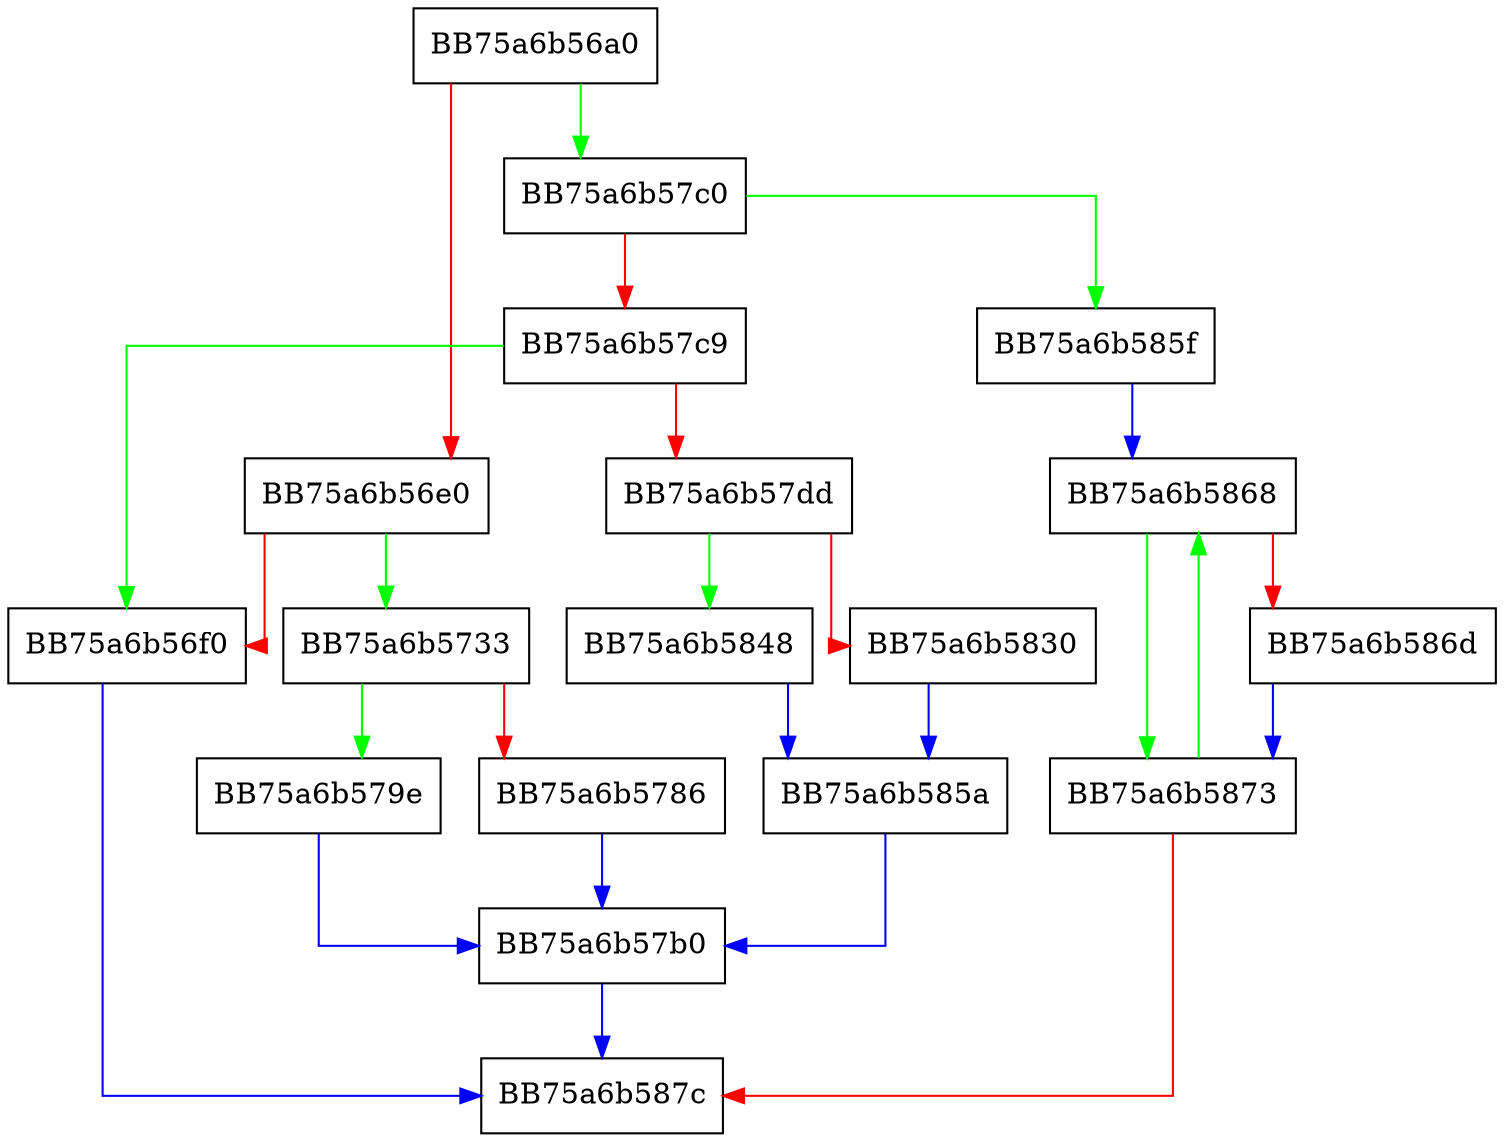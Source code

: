 digraph SSE4_psignb {
  node [shape="box"];
  graph [splines=ortho];
  BB75a6b56a0 -> BB75a6b57c0 [color="green"];
  BB75a6b56a0 -> BB75a6b56e0 [color="red"];
  BB75a6b56e0 -> BB75a6b5733 [color="green"];
  BB75a6b56e0 -> BB75a6b56f0 [color="red"];
  BB75a6b56f0 -> BB75a6b587c [color="blue"];
  BB75a6b5733 -> BB75a6b579e [color="green"];
  BB75a6b5733 -> BB75a6b5786 [color="red"];
  BB75a6b5786 -> BB75a6b57b0 [color="blue"];
  BB75a6b579e -> BB75a6b57b0 [color="blue"];
  BB75a6b57b0 -> BB75a6b587c [color="blue"];
  BB75a6b57c0 -> BB75a6b585f [color="green"];
  BB75a6b57c0 -> BB75a6b57c9 [color="red"];
  BB75a6b57c9 -> BB75a6b56f0 [color="green"];
  BB75a6b57c9 -> BB75a6b57dd [color="red"];
  BB75a6b57dd -> BB75a6b5848 [color="green"];
  BB75a6b57dd -> BB75a6b5830 [color="red"];
  BB75a6b5830 -> BB75a6b585a [color="blue"];
  BB75a6b5848 -> BB75a6b585a [color="blue"];
  BB75a6b585a -> BB75a6b57b0 [color="blue"];
  BB75a6b585f -> BB75a6b5868 [color="blue"];
  BB75a6b5868 -> BB75a6b5873 [color="green"];
  BB75a6b5868 -> BB75a6b586d [color="red"];
  BB75a6b586d -> BB75a6b5873 [color="blue"];
  BB75a6b5873 -> BB75a6b5868 [color="green"];
  BB75a6b5873 -> BB75a6b587c [color="red"];
}